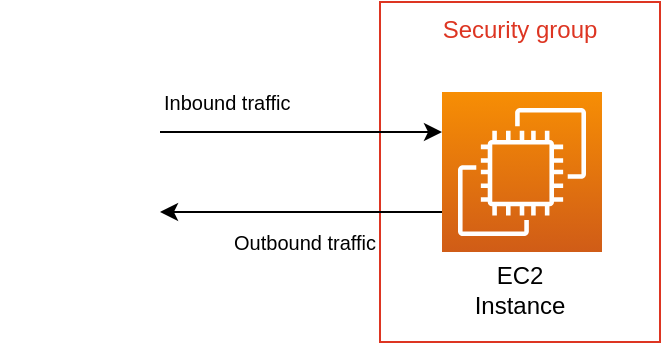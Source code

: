 <mxfile version="15.6.2" type="github">
  <diagram id="rIXRU2Wi2bjaIXBPkJ2B" name="Page-1">
    <mxGraphModel dx="1038" dy="547" grid="1" gridSize="10" guides="1" tooltips="1" connect="1" arrows="1" fold="1" page="0" pageScale="1" pageWidth="850" pageHeight="1100" math="0" shadow="0">
      <root>
        <mxCell id="0" />
        <mxCell id="1" parent="0" />
        <mxCell id="UbwLkYC7kof-uV-PVnRL-1" value="Security group" style="fillColor=none;strokeColor=#DD3522;verticalAlign=top;fontStyle=0;fontColor=#DD3522;" vertex="1" parent="1">
          <mxGeometry x="190" y="40" width="140" height="170" as="geometry" />
        </mxCell>
        <mxCell id="UbwLkYC7kof-uV-PVnRL-7" style="edgeStyle=orthogonalEdgeStyle;rounded=0;orthogonalLoop=1;jettySize=auto;html=1;exitX=0;exitY=0.75;exitDx=0;exitDy=0;exitPerimeter=0;entryX=1;entryY=0.75;entryDx=0;entryDy=0;" edge="1" parent="1" source="UbwLkYC7kof-uV-PVnRL-2" target="UbwLkYC7kof-uV-PVnRL-4">
          <mxGeometry relative="1" as="geometry" />
        </mxCell>
        <mxCell id="UbwLkYC7kof-uV-PVnRL-2" value="" style="sketch=0;points=[[0,0,0],[0.25,0,0],[0.5,0,0],[0.75,0,0],[1,0,0],[0,1,0],[0.25,1,0],[0.5,1,0],[0.75,1,0],[1,1,0],[0,0.25,0],[0,0.5,0],[0,0.75,0],[1,0.25,0],[1,0.5,0],[1,0.75,0]];outlineConnect=0;fontColor=#232F3E;gradientColor=#F78E04;gradientDirection=north;fillColor=#D05C17;strokeColor=#ffffff;dashed=0;verticalLabelPosition=bottom;verticalAlign=top;align=center;html=1;fontSize=12;fontStyle=0;aspect=fixed;shape=mxgraph.aws4.resourceIcon;resIcon=mxgraph.aws4.ec2;" vertex="1" parent="1">
          <mxGeometry x="221" y="85" width="80" height="80" as="geometry" />
        </mxCell>
        <mxCell id="UbwLkYC7kof-uV-PVnRL-3" value="EC2&lt;br&gt;Instance" style="text;html=1;strokeColor=none;fillColor=none;align=center;verticalAlign=middle;whiteSpace=wrap;rounded=0;" vertex="1" parent="1">
          <mxGeometry x="230" y="169" width="60" height="30" as="geometry" />
        </mxCell>
        <mxCell id="UbwLkYC7kof-uV-PVnRL-6" style="edgeStyle=orthogonalEdgeStyle;rounded=0;orthogonalLoop=1;jettySize=auto;html=1;exitX=1;exitY=0.25;exitDx=0;exitDy=0;entryX=0;entryY=0.25;entryDx=0;entryDy=0;entryPerimeter=0;" edge="1" parent="1" source="UbwLkYC7kof-uV-PVnRL-4" target="UbwLkYC7kof-uV-PVnRL-2">
          <mxGeometry relative="1" as="geometry" />
        </mxCell>
        <mxCell id="UbwLkYC7kof-uV-PVnRL-4" value="" style="shape=image;html=1;verticalAlign=top;verticalLabelPosition=bottom;labelBackgroundColor=#ffffff;imageAspect=0;aspect=fixed;image=https://cdn0.iconfinder.com/data/icons/simpline-mix/64/simpline_47-128.png" vertex="1" parent="1">
          <mxGeometry y="85" width="80" height="80" as="geometry" />
        </mxCell>
        <mxCell id="UbwLkYC7kof-uV-PVnRL-8" value="Inbound traffic" style="text;html=1;strokeColor=none;fillColor=none;align=left;verticalAlign=middle;whiteSpace=wrap;rounded=0;fontSize=10;" vertex="1" parent="1">
          <mxGeometry x="80" y="75" width="91" height="30" as="geometry" />
        </mxCell>
        <mxCell id="UbwLkYC7kof-uV-PVnRL-9" value="Outbound traffic" style="text;html=1;strokeColor=none;fillColor=none;align=right;verticalAlign=middle;whiteSpace=wrap;rounded=0;fontSize=10;" vertex="1" parent="1">
          <mxGeometry x="99" y="145" width="91" height="30" as="geometry" />
        </mxCell>
      </root>
    </mxGraphModel>
  </diagram>
</mxfile>
